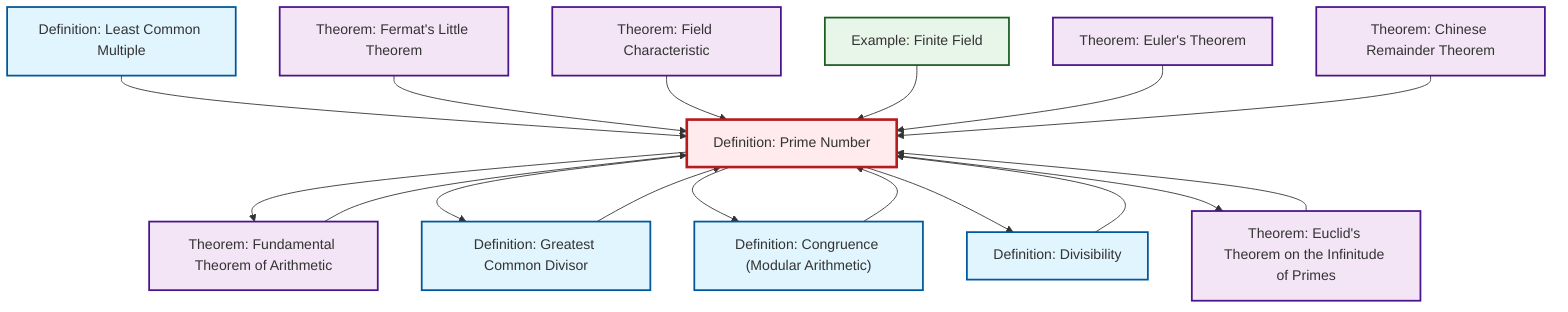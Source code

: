 graph TD
    classDef definition fill:#e1f5fe,stroke:#01579b,stroke-width:2px
    classDef theorem fill:#f3e5f5,stroke:#4a148c,stroke-width:2px
    classDef axiom fill:#fff3e0,stroke:#e65100,stroke-width:2px
    classDef example fill:#e8f5e9,stroke:#1b5e20,stroke-width:2px
    classDef current fill:#ffebee,stroke:#b71c1c,stroke-width:3px
    def-lcm["Definition: Least Common Multiple"]:::definition
    thm-fermat-little["Theorem: Fermat's Little Theorem"]:::theorem
    thm-euclid-infinitude-primes["Theorem: Euclid's Theorem on the Infinitude of Primes"]:::theorem
    thm-field-characteristic["Theorem: Field Characteristic"]:::theorem
    def-gcd["Definition: Greatest Common Divisor"]:::definition
    def-divisibility["Definition: Divisibility"]:::definition
    def-prime["Definition: Prime Number"]:::definition
    thm-chinese-remainder["Theorem: Chinese Remainder Theorem"]:::theorem
    thm-euler["Theorem: Euler's Theorem"]:::theorem
    def-congruence["Definition: Congruence (Modular Arithmetic)"]:::definition
    ex-finite-field["Example: Finite Field"]:::example
    thm-fundamental-arithmetic["Theorem: Fundamental Theorem of Arithmetic"]:::theorem
    def-prime --> thm-fundamental-arithmetic
    def-lcm --> def-prime
    thm-fermat-little --> def-prime
    def-prime --> def-gcd
    def-congruence --> def-prime
    thm-field-characteristic --> def-prime
    ex-finite-field --> def-prime
    thm-euclid-infinitude-primes --> def-prime
    thm-euler --> def-prime
    thm-fundamental-arithmetic --> def-prime
    def-divisibility --> def-prime
    thm-chinese-remainder --> def-prime
    def-prime --> def-congruence
    def-prime --> def-divisibility
    def-prime --> thm-euclid-infinitude-primes
    def-gcd --> def-prime
    class def-prime current